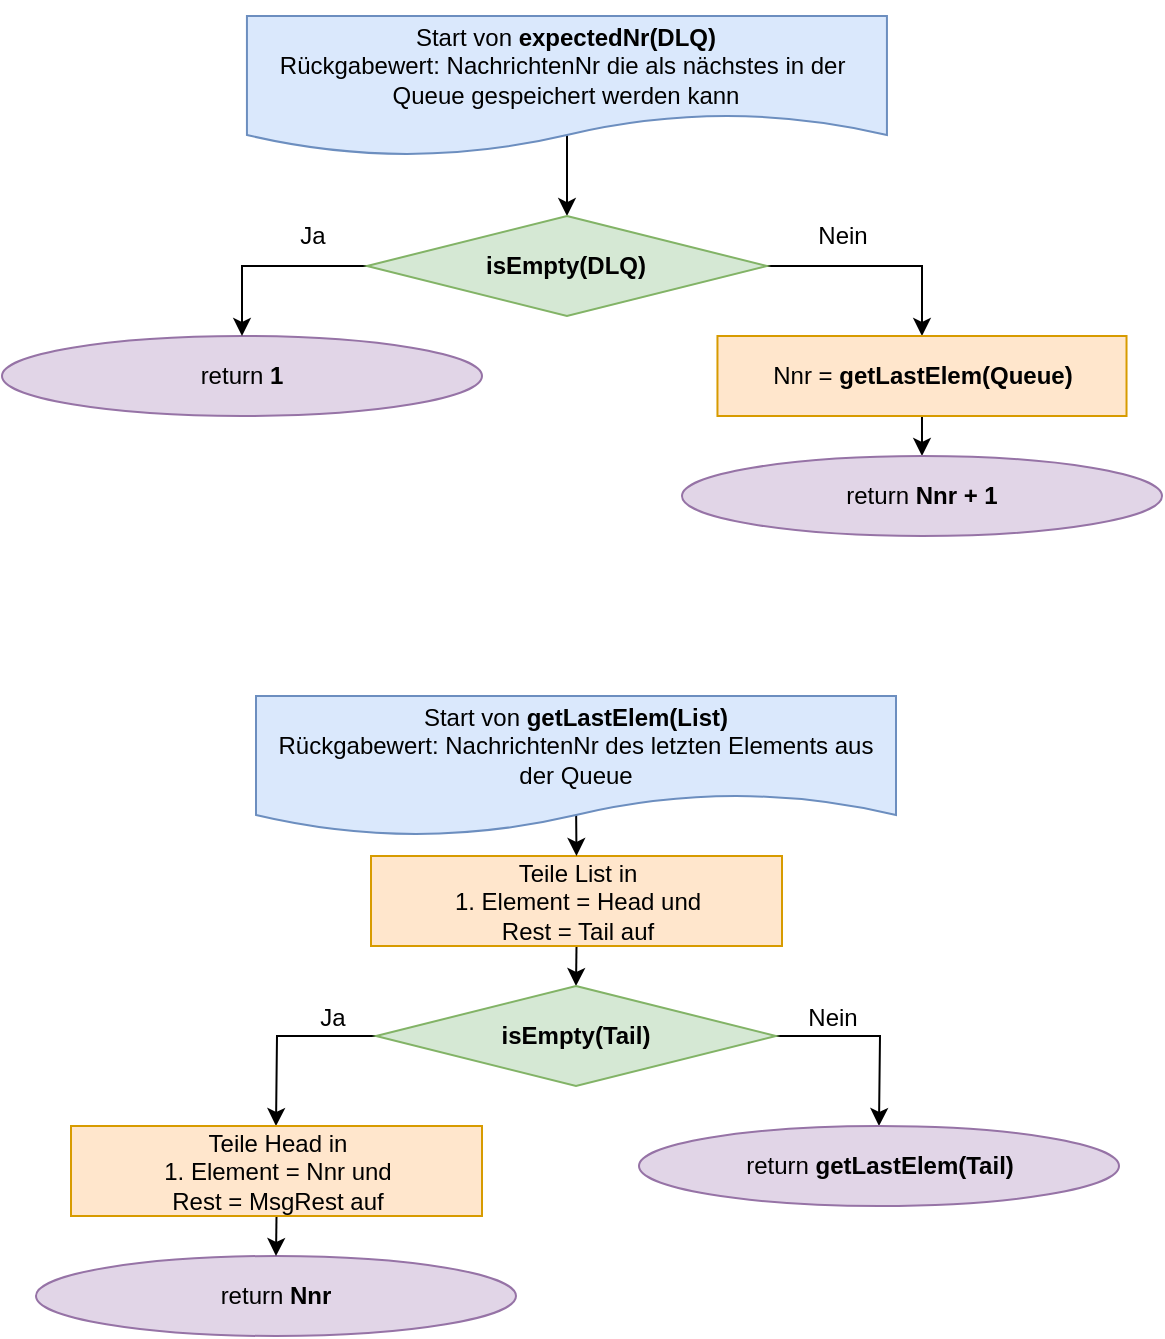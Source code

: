 <mxfile version="15.8.7" type="device"><diagram id="C5RBs43oDa-KdzZeNtuy" name="Page-1"><mxGraphModel dx="1346" dy="997" grid="1" gridSize="10" guides="1" tooltips="1" connect="1" arrows="1" fold="1" page="1" pageScale="1" pageWidth="827" pageHeight="1169" math="0" shadow="0"><root><mxCell id="WIyWlLk6GJQsqaUBKTNV-0"/><mxCell id="WIyWlLk6GJQsqaUBKTNV-1" parent="WIyWlLk6GJQsqaUBKTNV-0"/><mxCell id="1SgMu8Af7HUufMrVUEjo-1" style="edgeStyle=orthogonalEdgeStyle;rounded=0;orthogonalLoop=1;jettySize=auto;html=1;exitX=0.5;exitY=0;exitDx=0;exitDy=0;" parent="WIyWlLk6GJQsqaUBKTNV-1" source="RlddpHbAyGk5wuKwECdA-0" edge="1"><mxGeometry relative="1" as="geometry"><Array as="points"><mxPoint x="412.65" y="60"/><mxPoint x="412.65" y="60"/></Array><mxPoint x="412.5" y="140.007" as="targetPoint"/></mxGeometry></mxCell><mxCell id="RlddpHbAyGk5wuKwECdA-0" value="Start von &lt;b&gt;expectedNr(DLQ)&lt;/b&gt;&lt;br&gt;Rückgabewert: NachrichtenNr die als nächstes in der&amp;nbsp; Queue gespeichert werden kann" style="shape=document;whiteSpace=wrap;html=1;boundedLbl=1;fillColor=#dae8fc;strokeColor=#6c8ebf;" parent="WIyWlLk6GJQsqaUBKTNV-1" vertex="1"><mxGeometry x="252.47" y="40" width="320" height="70" as="geometry"/></mxCell><mxCell id="1SgMu8Af7HUufMrVUEjo-12" value="return &lt;b&gt;1&lt;/b&gt;" style="ellipse;whiteSpace=wrap;html=1;rounded=0;fillColor=#e1d5e7;strokeColor=#9673a6;" parent="WIyWlLk6GJQsqaUBKTNV-1" vertex="1"><mxGeometry x="130" y="200" width="240" height="40" as="geometry"/></mxCell><mxCell id="v0o1vH0ii21ilbFWZJhi-13" style="edgeStyle=orthogonalEdgeStyle;rounded=0;orthogonalLoop=1;jettySize=auto;html=1;exitX=0;exitY=0.5;exitDx=0;exitDy=0;entryX=0.5;entryY=0;entryDx=0;entryDy=0;" parent="WIyWlLk6GJQsqaUBKTNV-1" source="CrBFzftgOQ0S_pDY9bDy-0" target="1SgMu8Af7HUufMrVUEjo-12" edge="1"><mxGeometry relative="1" as="geometry"/></mxCell><mxCell id="CrBFzftgOQ0S_pDY9bDy-21" style="edgeStyle=orthogonalEdgeStyle;rounded=0;orthogonalLoop=1;jettySize=auto;html=1;exitX=1;exitY=0.5;exitDx=0;exitDy=0;entryX=0.5;entryY=0;entryDx=0;entryDy=0;" parent="WIyWlLk6GJQsqaUBKTNV-1" source="CrBFzftgOQ0S_pDY9bDy-0" target="CrBFzftgOQ0S_pDY9bDy-1" edge="1"><mxGeometry relative="1" as="geometry"/></mxCell><mxCell id="CrBFzftgOQ0S_pDY9bDy-0" value="&lt;b&gt;isEmpty(DLQ)&lt;/b&gt;" style="rhombus;whiteSpace=wrap;html=1;rounded=0;fillColor=#d5e8d4;strokeColor=#82b366;" parent="WIyWlLk6GJQsqaUBKTNV-1" vertex="1"><mxGeometry x="312.47" y="140" width="200" height="50" as="geometry"/></mxCell><mxCell id="CrBFzftgOQ0S_pDY9bDy-22" style="edgeStyle=orthogonalEdgeStyle;rounded=0;orthogonalLoop=1;jettySize=auto;html=1;exitX=0.5;exitY=1;exitDx=0;exitDy=0;entryX=0.5;entryY=0;entryDx=0;entryDy=0;" parent="WIyWlLk6GJQsqaUBKTNV-1" source="CrBFzftgOQ0S_pDY9bDy-1" target="CrBFzftgOQ0S_pDY9bDy-20" edge="1"><mxGeometry relative="1" as="geometry"/></mxCell><mxCell id="CrBFzftgOQ0S_pDY9bDy-1" value="Nnr = &lt;b&gt;getLastElem(Queue)&lt;/b&gt;" style="rounded=0;whiteSpace=wrap;html=1;fillColor=#ffe6cc;strokeColor=#d79b00;" parent="WIyWlLk6GJQsqaUBKTNV-1" vertex="1"><mxGeometry x="487.73" y="200" width="204.53" height="40" as="geometry"/></mxCell><mxCell id="CrBFzftgOQ0S_pDY9bDy-3" value="return &lt;b&gt;Nnr&lt;/b&gt;" style="ellipse;whiteSpace=wrap;html=1;rounded=0;fillColor=#e1d5e7;strokeColor=#9673a6;" parent="WIyWlLk6GJQsqaUBKTNV-1" vertex="1"><mxGeometry x="147.0" y="660" width="240" height="40" as="geometry"/></mxCell><mxCell id="CrBFzftgOQ0S_pDY9bDy-4" style="edgeStyle=orthogonalEdgeStyle;rounded=0;orthogonalLoop=1;jettySize=auto;html=1;exitX=0.5;exitY=1;exitDx=0;exitDy=0;entryX=0.5;entryY=0;entryDx=0;entryDy=0;" parent="WIyWlLk6GJQsqaUBKTNV-1" source="CrBFzftgOQ0S_pDY9bDy-5" target="CrBFzftgOQ0S_pDY9bDy-10" edge="1"><mxGeometry relative="1" as="geometry"/></mxCell><mxCell id="CrBFzftgOQ0S_pDY9bDy-5" value="Teile List in&lt;br&gt;1. Element = Head und&lt;br&gt;Rest = Tail auf" style="rounded=0;whiteSpace=wrap;html=1;fillColor=#ffe6cc;strokeColor=#d79b00;" parent="WIyWlLk6GJQsqaUBKTNV-1" vertex="1"><mxGeometry x="314.5" y="460" width="205.5" height="45" as="geometry"/></mxCell><mxCell id="CrBFzftgOQ0S_pDY9bDy-8" style="edgeStyle=orthogonalEdgeStyle;rounded=0;orthogonalLoop=1;jettySize=auto;html=1;exitX=0;exitY=0.5;exitDx=0;exitDy=0;entryX=0.5;entryY=0;entryDx=0;entryDy=0;" parent="WIyWlLk6GJQsqaUBKTNV-1" source="CrBFzftgOQ0S_pDY9bDy-10" edge="1"><mxGeometry relative="1" as="geometry"><mxPoint x="267" y="595" as="targetPoint"/></mxGeometry></mxCell><mxCell id="CrBFzftgOQ0S_pDY9bDy-9" style="edgeStyle=orthogonalEdgeStyle;rounded=0;orthogonalLoop=1;jettySize=auto;html=1;exitX=1;exitY=0.5;exitDx=0;exitDy=0;entryX=0.5;entryY=0;entryDx=0;entryDy=0;" parent="WIyWlLk6GJQsqaUBKTNV-1" source="CrBFzftgOQ0S_pDY9bDy-10" edge="1"><mxGeometry relative="1" as="geometry"><mxPoint x="568.5" y="595" as="targetPoint"/></mxGeometry></mxCell><mxCell id="CrBFzftgOQ0S_pDY9bDy-10" value="isEmpty(Tail)" style="rhombus;whiteSpace=wrap;html=1;rounded=0;fillColor=#d5e8d4;strokeColor=#82b366;fontStyle=1" parent="WIyWlLk6GJQsqaUBKTNV-1" vertex="1"><mxGeometry x="317.0" y="525" width="200" height="50" as="geometry"/></mxCell><mxCell id="CrBFzftgOQ0S_pDY9bDy-13" value="return &lt;b&gt;getLastElem(Tail)&lt;/b&gt;" style="ellipse;whiteSpace=wrap;html=1;rounded=0;fillColor=#e1d5e7;strokeColor=#9673a6;" parent="WIyWlLk6GJQsqaUBKTNV-1" vertex="1"><mxGeometry x="448.5" y="595" width="240" height="40" as="geometry"/></mxCell><mxCell id="CrBFzftgOQ0S_pDY9bDy-14" value="Nein" style="text;html=1;align=center;verticalAlign=middle;resizable=0;points=[];autosize=1;strokeColor=none;fillColor=none;" parent="WIyWlLk6GJQsqaUBKTNV-1" vertex="1"><mxGeometry x="524.5" y="531" width="40" height="20" as="geometry"/></mxCell><mxCell id="CrBFzftgOQ0S_pDY9bDy-15" value="Ja" style="text;html=1;align=center;verticalAlign=middle;resizable=0;points=[];autosize=1;strokeColor=none;fillColor=none;" parent="WIyWlLk6GJQsqaUBKTNV-1" vertex="1"><mxGeometry x="279.5" y="531" width="30" height="20" as="geometry"/></mxCell><mxCell id="CrBFzftgOQ0S_pDY9bDy-17" style="edgeStyle=orthogonalEdgeStyle;rounded=0;orthogonalLoop=1;jettySize=auto;html=1;exitX=0.5;exitY=0;exitDx=0;exitDy=0;entryX=0.5;entryY=0;entryDx=0;entryDy=0;" parent="WIyWlLk6GJQsqaUBKTNV-1" source="CrBFzftgOQ0S_pDY9bDy-16" target="CrBFzftgOQ0S_pDY9bDy-5" edge="1"><mxGeometry relative="1" as="geometry"><Array as="points"><mxPoint x="417" y="430"/><mxPoint x="417" y="430"/></Array></mxGeometry></mxCell><mxCell id="CrBFzftgOQ0S_pDY9bDy-16" value="Start von &lt;b&gt;getLastElem(List)&lt;/b&gt;&lt;br&gt;Rückgabewert: NachrichtenNr des letzten Elements aus der Queue" style="shape=document;whiteSpace=wrap;html=1;boundedLbl=1;fillColor=#dae8fc;strokeColor=#6c8ebf;" parent="WIyWlLk6GJQsqaUBKTNV-1" vertex="1"><mxGeometry x="257" y="380" width="320" height="70" as="geometry"/></mxCell><mxCell id="CrBFzftgOQ0S_pDY9bDy-20" value="return &lt;b&gt;Nnr + 1&lt;/b&gt;" style="ellipse;whiteSpace=wrap;html=1;rounded=0;fillColor=#e1d5e7;strokeColor=#9673a6;" parent="WIyWlLk6GJQsqaUBKTNV-1" vertex="1"><mxGeometry x="470.0" y="260" width="240" height="40" as="geometry"/></mxCell><mxCell id="QRda7fAMa48RrDNYAkkU-2" style="edgeStyle=orthogonalEdgeStyle;rounded=0;orthogonalLoop=1;jettySize=auto;html=1;exitX=0.5;exitY=1;exitDx=0;exitDy=0;entryX=0.5;entryY=0;entryDx=0;entryDy=0;" edge="1" parent="WIyWlLk6GJQsqaUBKTNV-1" source="EhQpAjXIL2yUj4uL0Rfn-0" target="CrBFzftgOQ0S_pDY9bDy-3"><mxGeometry relative="1" as="geometry"/></mxCell><mxCell id="EhQpAjXIL2yUj4uL0Rfn-0" value="Teile Head in&lt;br&gt;1. Element = Nnr und&lt;br&gt;Rest = MsgRest auf" style="rounded=0;whiteSpace=wrap;html=1;fillColor=#ffe6cc;strokeColor=#d79b00;" parent="WIyWlLk6GJQsqaUBKTNV-1" vertex="1"><mxGeometry x="164.5" y="595" width="205.5" height="45" as="geometry"/></mxCell><mxCell id="QRda7fAMa48RrDNYAkkU-0" value="Ja" style="text;html=1;align=center;verticalAlign=middle;resizable=0;points=[];autosize=1;strokeColor=none;fillColor=none;" vertex="1" parent="WIyWlLk6GJQsqaUBKTNV-1"><mxGeometry x="270" y="140" width="30" height="20" as="geometry"/></mxCell><mxCell id="QRda7fAMa48RrDNYAkkU-1" value="Nein" style="text;html=1;align=center;verticalAlign=middle;resizable=0;points=[];autosize=1;strokeColor=none;fillColor=none;" vertex="1" parent="WIyWlLk6GJQsqaUBKTNV-1"><mxGeometry x="530" y="140" width="40" height="20" as="geometry"/></mxCell></root></mxGraphModel></diagram></mxfile>